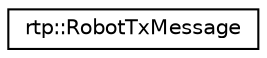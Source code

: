 digraph "Graphical Class Hierarchy"
{
  edge [fontname="Helvetica",fontsize="10",labelfontname="Helvetica",labelfontsize="10"];
  node [fontname="Helvetica",fontsize="10",shape=record];
  rankdir="LR";
  Node0 [label="rtp::RobotTxMessage",height=0.2,width=0.4,color="black", fillcolor="white", style="filled",URL="$structrtp_1_1_robot_tx_message.html"];
}
